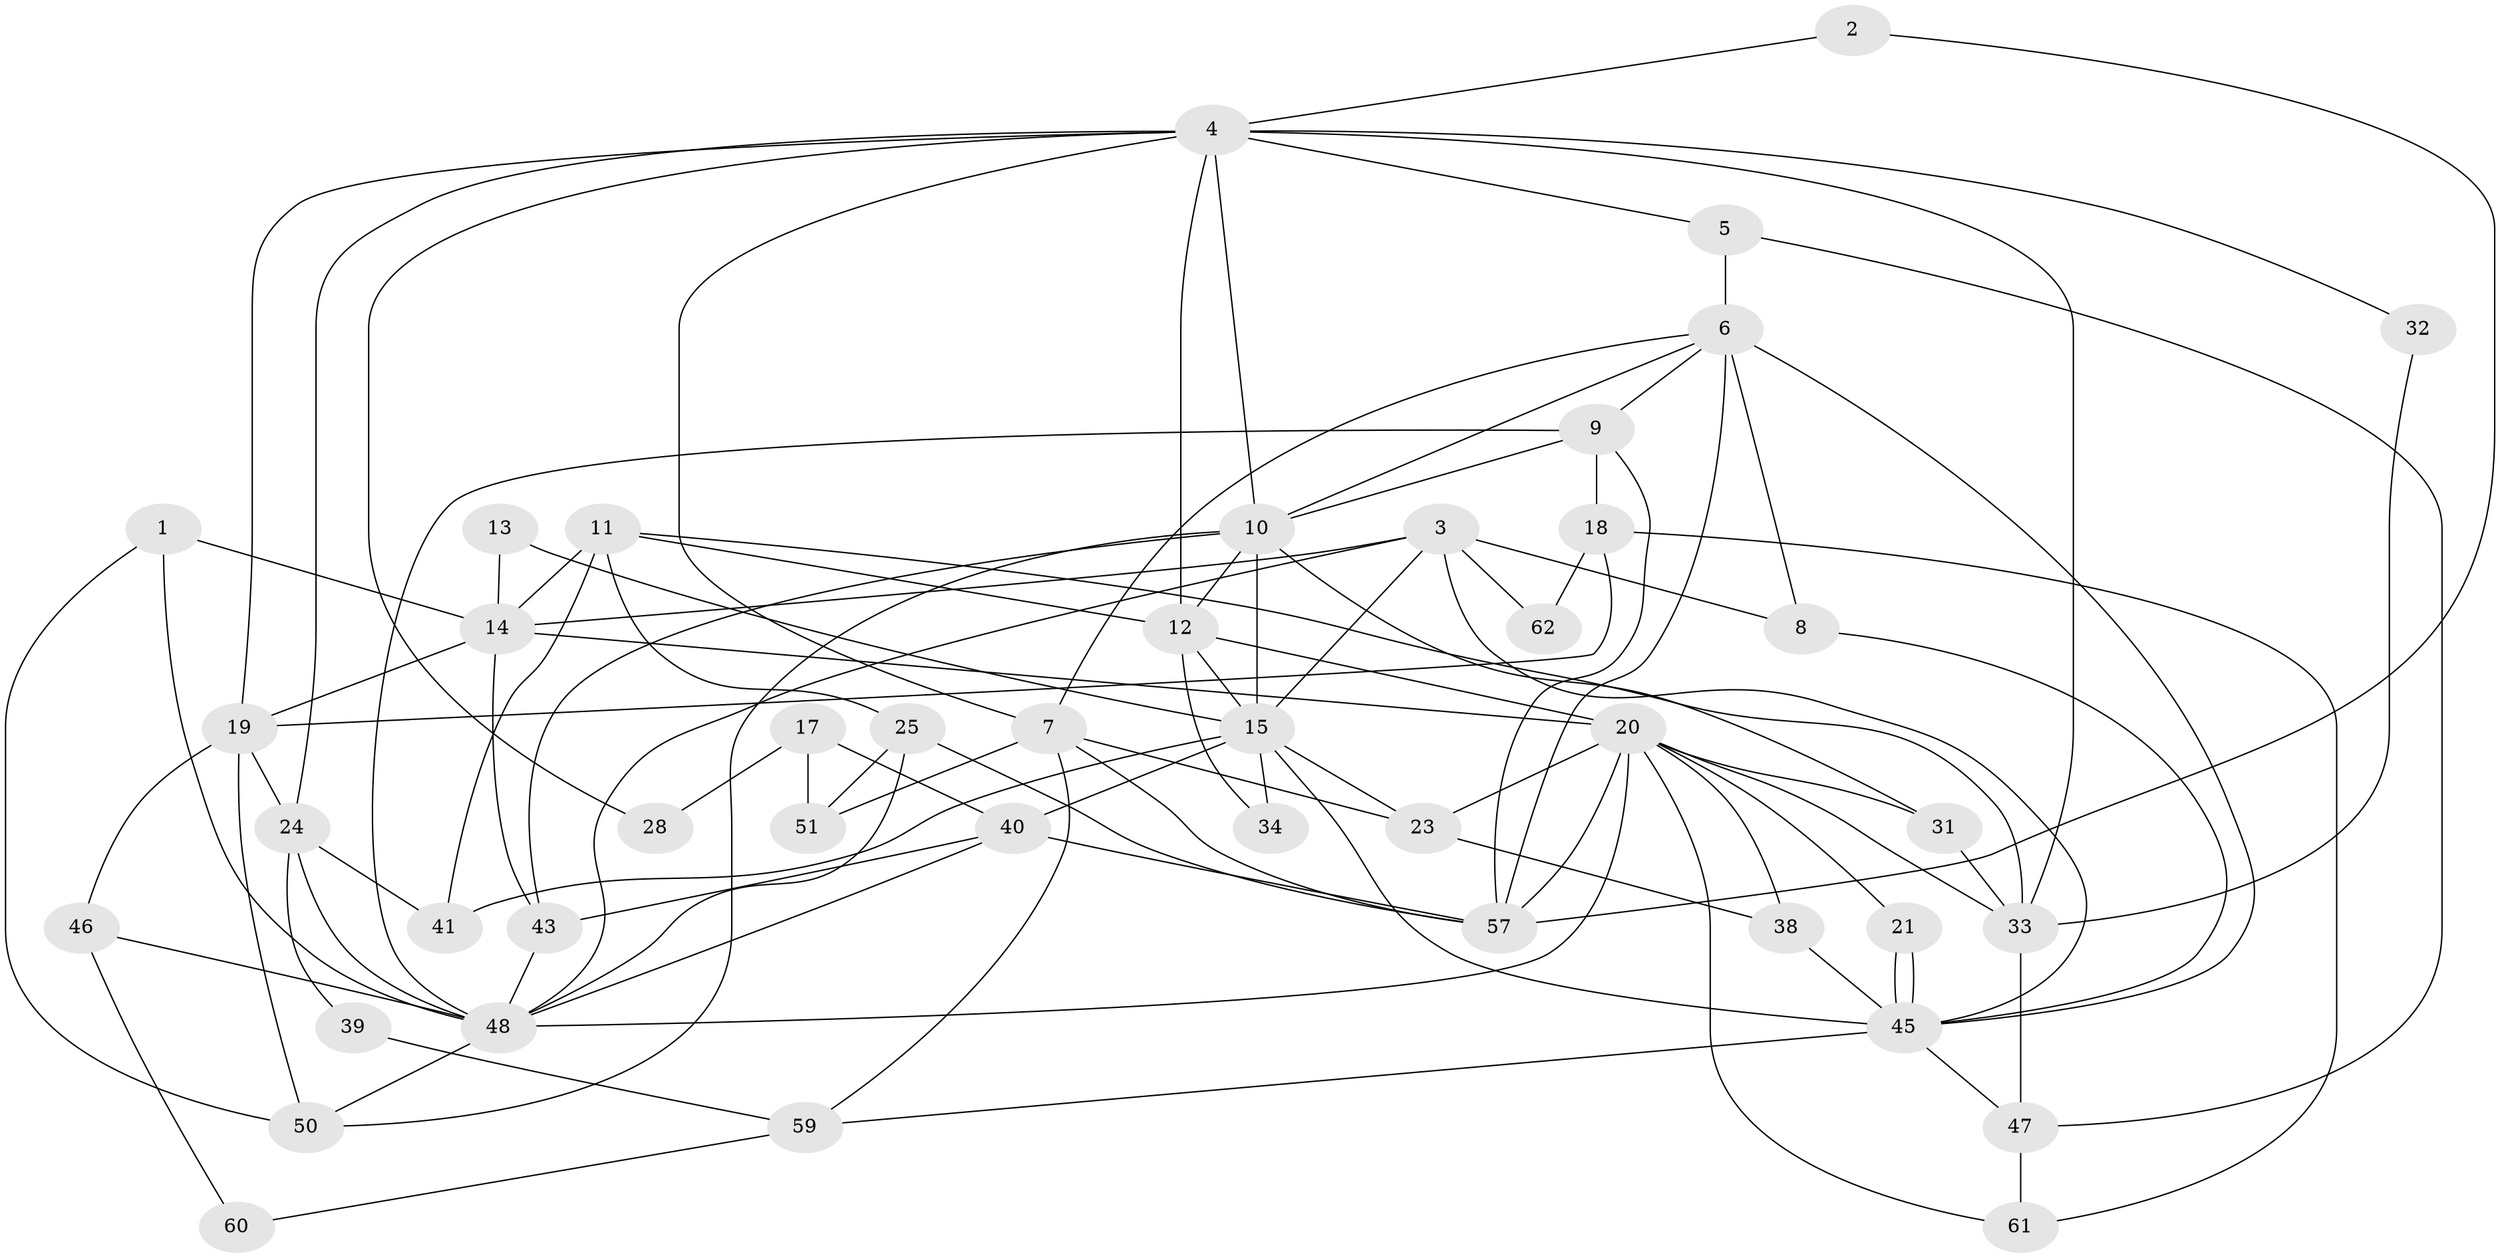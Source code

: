 // original degree distribution, {2: 0.19047619047619047, 5: 0.09523809523809523, 3: 0.25396825396825395, 7: 0.09523809523809523, 4: 0.25396825396825395, 6: 0.09523809523809523, 8: 0.015873015873015872}
// Generated by graph-tools (version 1.1) at 2025/11/02/27/25 16:11:18]
// undirected, 44 vertices, 102 edges
graph export_dot {
graph [start="1"]
  node [color=gray90,style=filled];
  1 [super="+49"];
  2;
  3 [super="+56"];
  4 [super="+42"];
  5;
  6 [super="+54"];
  7 [super="+63"];
  8 [super="+16"];
  9 [super="+27"];
  10 [super="+29"];
  11 [super="+22"];
  12 [super="+37"];
  13;
  14 [super="+26"];
  15 [super="+36"];
  17;
  18;
  19;
  20 [super="+44"];
  21;
  23;
  24;
  25 [super="+30"];
  28;
  31;
  32;
  33 [super="+35"];
  34;
  38;
  39;
  40 [super="+52"];
  41;
  43;
  45 [super="+53"];
  46;
  47;
  48 [super="+55"];
  50;
  51;
  57 [super="+58"];
  59;
  60;
  61;
  62;
  1 -- 14;
  1 -- 50;
  1 -- 48;
  2 -- 57;
  2 -- 4;
  3 -- 45;
  3 -- 48;
  3 -- 8;
  3 -- 62;
  3 -- 15;
  3 -- 14;
  4 -- 19;
  4 -- 12;
  4 -- 5;
  4 -- 7;
  4 -- 32;
  4 -- 33;
  4 -- 24;
  4 -- 10;
  4 -- 28;
  5 -- 47;
  5 -- 6;
  6 -- 8 [weight=2];
  6 -- 57;
  6 -- 10;
  6 -- 45;
  6 -- 7;
  6 -- 9;
  7 -- 23;
  7 -- 51;
  7 -- 59;
  7 -- 57;
  8 -- 45;
  9 -- 57;
  9 -- 48;
  9 -- 18;
  9 -- 10;
  10 -- 50;
  10 -- 43;
  10 -- 12;
  10 -- 31;
  10 -- 15;
  11 -- 14;
  11 -- 41;
  11 -- 33;
  11 -- 25;
  11 -- 12;
  12 -- 20;
  12 -- 34;
  12 -- 15 [weight=2];
  13 -- 15;
  13 -- 14;
  14 -- 19;
  14 -- 20;
  14 -- 43;
  15 -- 41;
  15 -- 23;
  15 -- 34;
  15 -- 40;
  15 -- 45;
  17 -- 40 [weight=2];
  17 -- 28;
  17 -- 51;
  18 -- 19;
  18 -- 61;
  18 -- 62;
  19 -- 50;
  19 -- 24;
  19 -- 46;
  20 -- 38;
  20 -- 21;
  20 -- 23;
  20 -- 31;
  20 -- 61;
  20 -- 48;
  20 -- 33;
  20 -- 57;
  21 -- 45;
  21 -- 45;
  23 -- 38;
  24 -- 39;
  24 -- 41;
  24 -- 48;
  25 -- 51 [weight=2];
  25 -- 48;
  25 -- 57;
  31 -- 33;
  32 -- 33;
  33 -- 47;
  38 -- 45;
  39 -- 59;
  40 -- 43;
  40 -- 48;
  40 -- 57;
  43 -- 48;
  45 -- 47;
  45 -- 59;
  46 -- 60;
  46 -- 48;
  47 -- 61;
  48 -- 50;
  59 -- 60;
}
